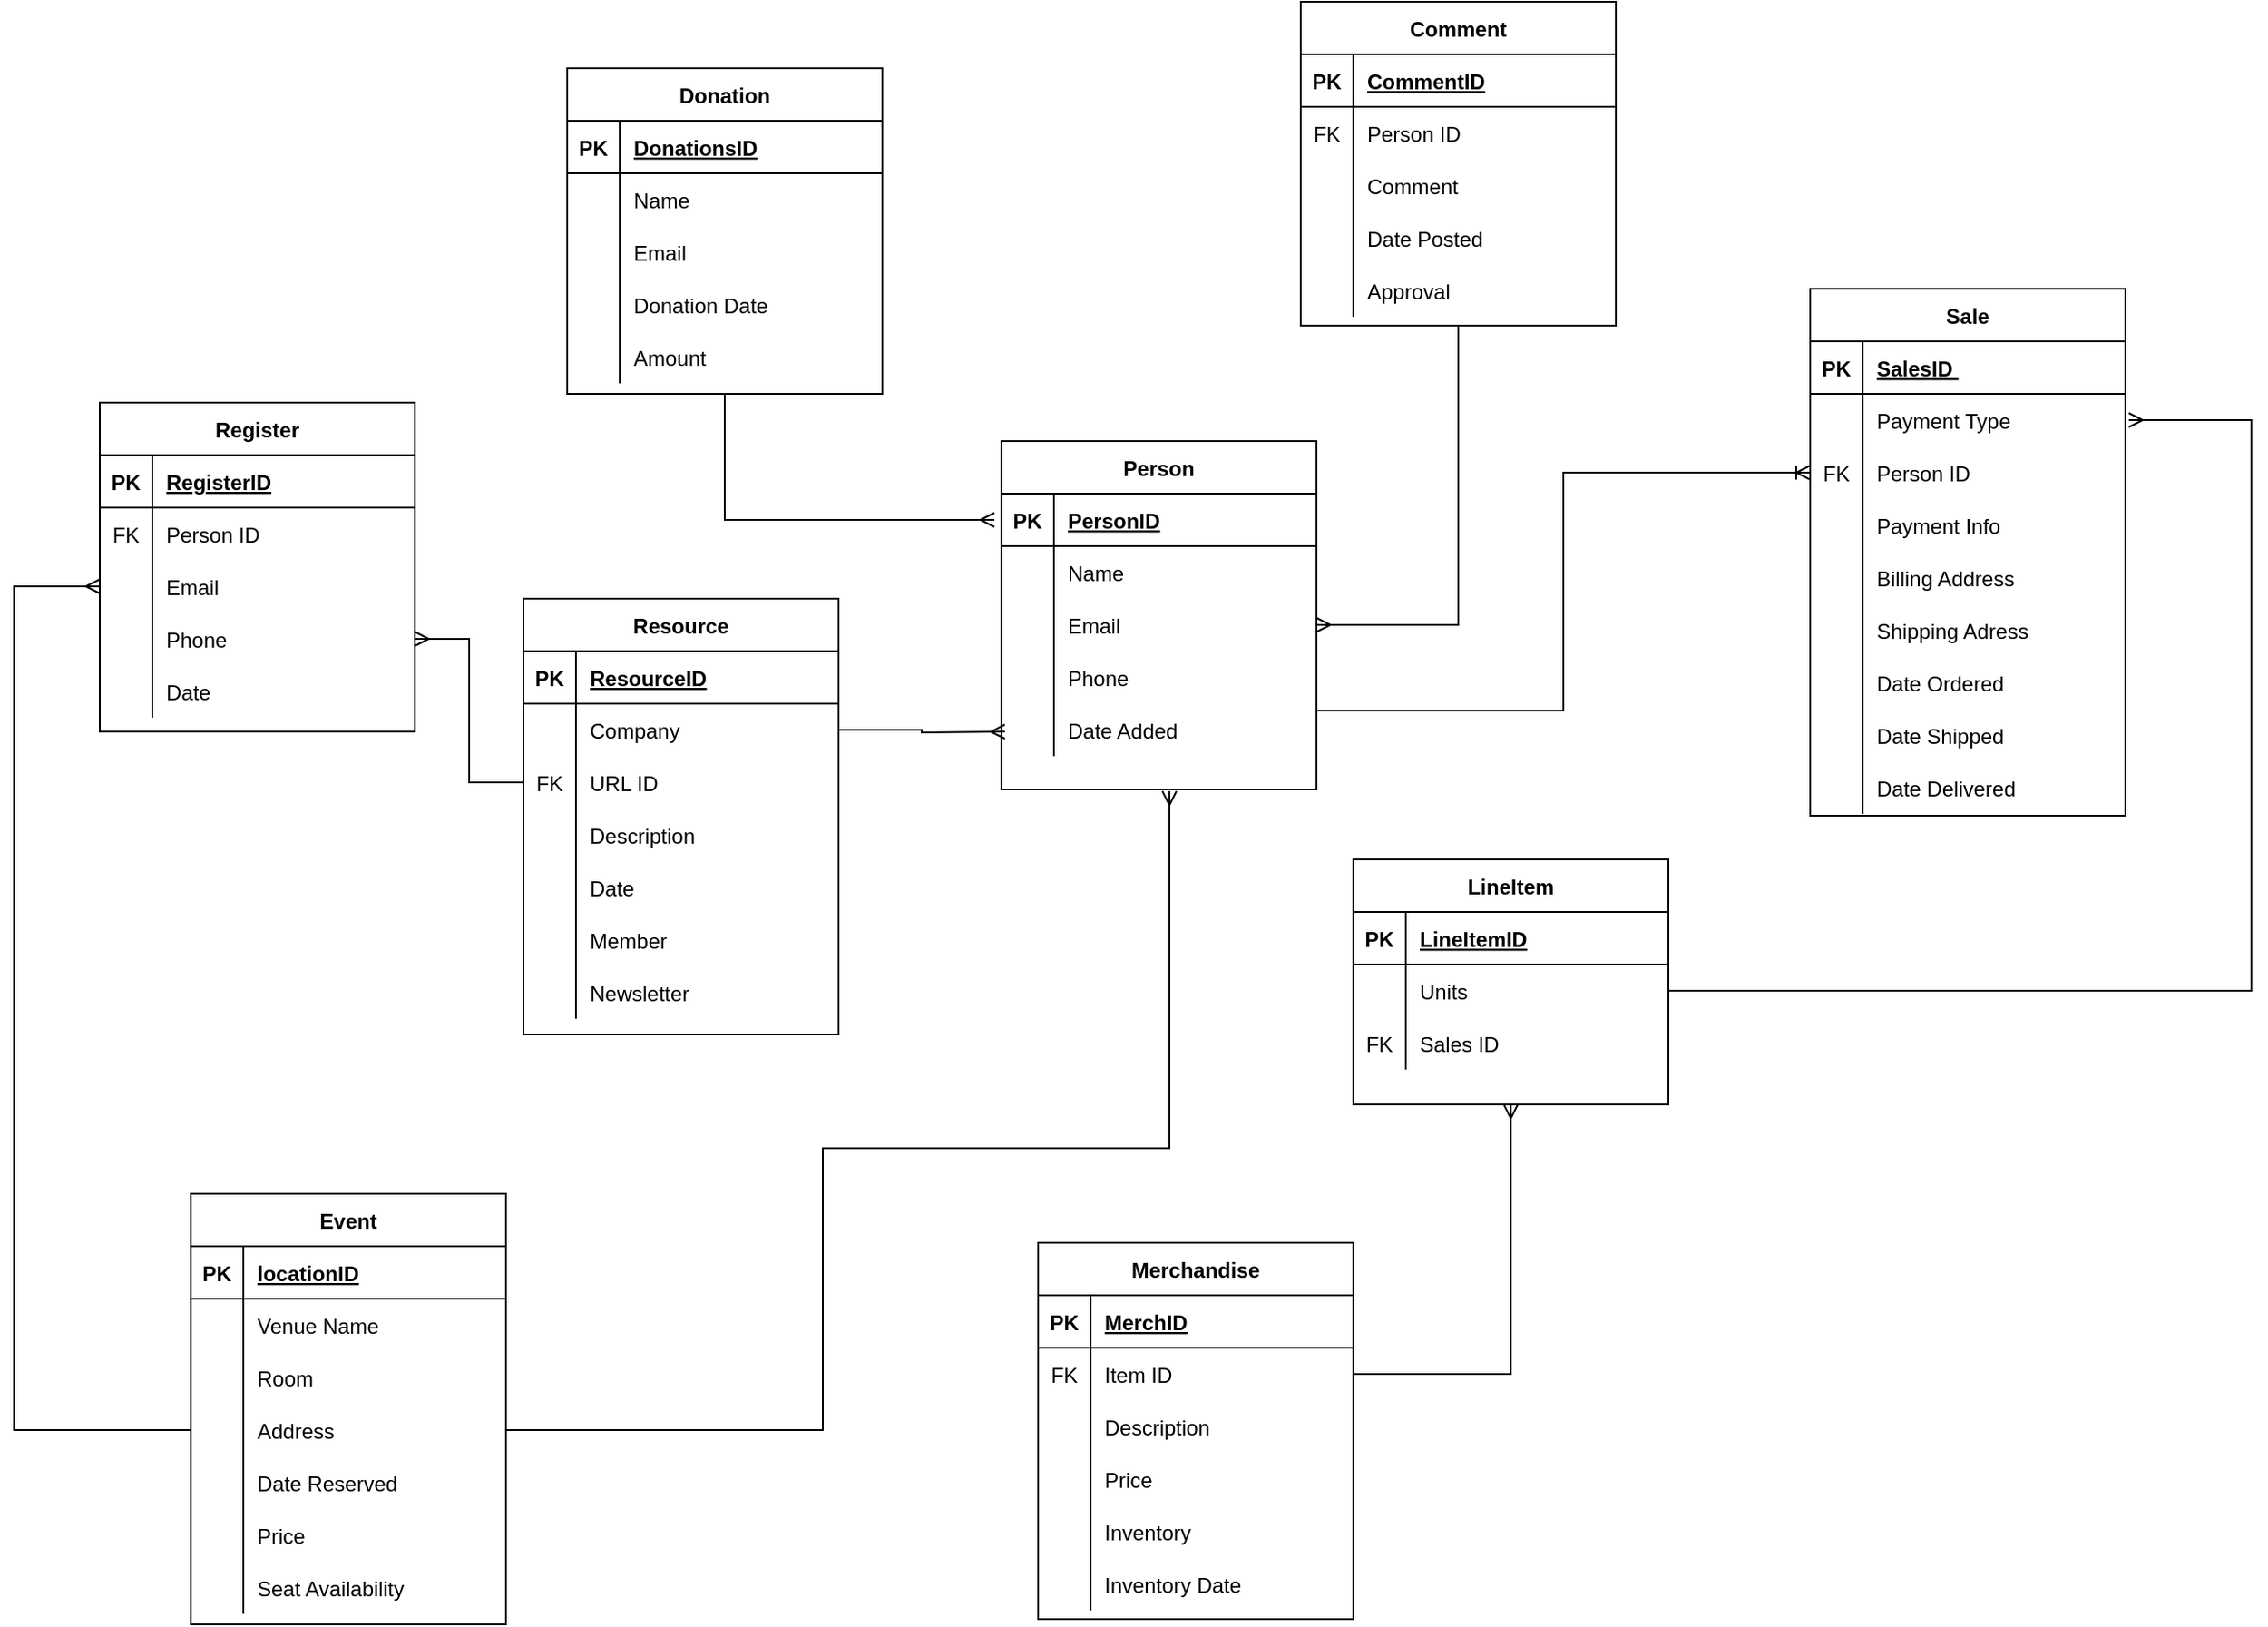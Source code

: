 <mxfile version="16.6.4" type="github">
  <diagram id="MlOlY-KOnbfKQ18r0qZl" name="Page-1">
    <mxGraphModel dx="1310" dy="895" grid="0" gridSize="10" guides="1" tooltips="1" connect="1" arrows="1" fold="1" page="1" pageScale="1" pageWidth="1800" pageHeight="1200" math="0" shadow="0">
      <root>
        <mxCell id="0" />
        <mxCell id="1" parent="0" />
        <mxCell id="PDhFYu_shu-uSqJBJLcV-22" value="Sale" style="shape=table;startSize=30;container=1;collapsible=1;childLayout=tableLayout;fixedRows=1;rowLines=0;fontStyle=1;align=center;resizeLast=1;strokeWidth=1;" parent="1" vertex="1">
          <mxGeometry x="1280" y="311" width="180" height="301" as="geometry" />
        </mxCell>
        <mxCell id="PDhFYu_shu-uSqJBJLcV-23" value="" style="shape=tableRow;horizontal=0;startSize=0;swimlaneHead=0;swimlaneBody=0;fillColor=none;collapsible=0;dropTarget=0;points=[[0,0.5],[1,0.5]];portConstraint=eastwest;top=0;left=0;right=0;bottom=1;strokeWidth=1;" parent="PDhFYu_shu-uSqJBJLcV-22" vertex="1">
          <mxGeometry y="30" width="180" height="30" as="geometry" />
        </mxCell>
        <mxCell id="PDhFYu_shu-uSqJBJLcV-24" value="PK" style="shape=partialRectangle;connectable=0;fillColor=none;top=0;left=0;bottom=0;right=0;fontStyle=1;overflow=hidden;strokeWidth=1;" parent="PDhFYu_shu-uSqJBJLcV-23" vertex="1">
          <mxGeometry width="30" height="30" as="geometry">
            <mxRectangle width="30" height="30" as="alternateBounds" />
          </mxGeometry>
        </mxCell>
        <mxCell id="PDhFYu_shu-uSqJBJLcV-25" value="SalesID " style="shape=partialRectangle;connectable=0;fillColor=none;top=0;left=0;bottom=0;right=0;align=left;spacingLeft=6;fontStyle=5;overflow=hidden;strokeWidth=1;" parent="PDhFYu_shu-uSqJBJLcV-23" vertex="1">
          <mxGeometry x="30" width="150" height="30" as="geometry">
            <mxRectangle width="150" height="30" as="alternateBounds" />
          </mxGeometry>
        </mxCell>
        <mxCell id="yleJntPcmp8UD5VNS-tN-13" value="" style="shape=tableRow;horizontal=0;startSize=0;swimlaneHead=0;swimlaneBody=0;fillColor=none;collapsible=0;dropTarget=0;points=[[0,0.5],[1,0.5]];portConstraint=eastwest;top=0;left=0;right=0;bottom=0;strokeWidth=1;" parent="PDhFYu_shu-uSqJBJLcV-22" vertex="1">
          <mxGeometry y="60" width="180" height="30" as="geometry" />
        </mxCell>
        <mxCell id="yleJntPcmp8UD5VNS-tN-14" value="" style="shape=partialRectangle;connectable=0;fillColor=none;top=0;left=0;bottom=0;right=0;editable=1;overflow=hidden;strokeWidth=1;" parent="yleJntPcmp8UD5VNS-tN-13" vertex="1">
          <mxGeometry width="30" height="30" as="geometry">
            <mxRectangle width="30" height="30" as="alternateBounds" />
          </mxGeometry>
        </mxCell>
        <mxCell id="yleJntPcmp8UD5VNS-tN-15" value="Payment Type" style="shape=partialRectangle;connectable=0;fillColor=none;top=0;left=0;bottom=0;right=0;align=left;spacingLeft=6;overflow=hidden;strokeWidth=1;" parent="yleJntPcmp8UD5VNS-tN-13" vertex="1">
          <mxGeometry x="30" width="150" height="30" as="geometry">
            <mxRectangle width="150" height="30" as="alternateBounds" />
          </mxGeometry>
        </mxCell>
        <mxCell id="typ1362Llrjfji9QKkC3-10" value="" style="shape=tableRow;horizontal=0;startSize=0;swimlaneHead=0;swimlaneBody=0;fillColor=none;collapsible=0;dropTarget=0;points=[[0,0.5],[1,0.5]];portConstraint=eastwest;top=0;left=0;right=0;bottom=0;" vertex="1" parent="PDhFYu_shu-uSqJBJLcV-22">
          <mxGeometry y="90" width="180" height="30" as="geometry" />
        </mxCell>
        <mxCell id="typ1362Llrjfji9QKkC3-11" value="FK" style="shape=partialRectangle;connectable=0;fillColor=none;top=0;left=0;bottom=0;right=0;editable=1;overflow=hidden;" vertex="1" parent="typ1362Llrjfji9QKkC3-10">
          <mxGeometry width="30" height="30" as="geometry">
            <mxRectangle width="30" height="30" as="alternateBounds" />
          </mxGeometry>
        </mxCell>
        <mxCell id="typ1362Llrjfji9QKkC3-12" value="Person ID" style="shape=partialRectangle;connectable=0;fillColor=none;top=0;left=0;bottom=0;right=0;align=left;spacingLeft=6;overflow=hidden;" vertex="1" parent="typ1362Llrjfji9QKkC3-10">
          <mxGeometry x="30" width="150" height="30" as="geometry">
            <mxRectangle width="150" height="30" as="alternateBounds" />
          </mxGeometry>
        </mxCell>
        <mxCell id="yleJntPcmp8UD5VNS-tN-16" value="" style="shape=tableRow;horizontal=0;startSize=0;swimlaneHead=0;swimlaneBody=0;fillColor=none;collapsible=0;dropTarget=0;points=[[0,0.5],[1,0.5]];portConstraint=eastwest;top=0;left=0;right=0;bottom=0;strokeWidth=1;" parent="PDhFYu_shu-uSqJBJLcV-22" vertex="1">
          <mxGeometry y="120" width="180" height="30" as="geometry" />
        </mxCell>
        <mxCell id="yleJntPcmp8UD5VNS-tN-17" value="" style="shape=partialRectangle;connectable=0;fillColor=none;top=0;left=0;bottom=0;right=0;editable=1;overflow=hidden;strokeWidth=1;" parent="yleJntPcmp8UD5VNS-tN-16" vertex="1">
          <mxGeometry width="30" height="30" as="geometry">
            <mxRectangle width="30" height="30" as="alternateBounds" />
          </mxGeometry>
        </mxCell>
        <mxCell id="yleJntPcmp8UD5VNS-tN-18" value="Payment Info" style="shape=partialRectangle;connectable=0;fillColor=none;top=0;left=0;bottom=0;right=0;align=left;spacingLeft=6;overflow=hidden;strokeWidth=1;" parent="yleJntPcmp8UD5VNS-tN-16" vertex="1">
          <mxGeometry x="30" width="150" height="30" as="geometry">
            <mxRectangle width="150" height="30" as="alternateBounds" />
          </mxGeometry>
        </mxCell>
        <mxCell id="ChWdvVtQl4t2uL4N0yDR-72" value="" style="shape=tableRow;horizontal=0;startSize=0;swimlaneHead=0;swimlaneBody=0;fillColor=none;collapsible=0;dropTarget=0;points=[[0,0.5],[1,0.5]];portConstraint=eastwest;top=0;left=0;right=0;bottom=0;" parent="PDhFYu_shu-uSqJBJLcV-22" vertex="1">
          <mxGeometry y="150" width="180" height="30" as="geometry" />
        </mxCell>
        <mxCell id="ChWdvVtQl4t2uL4N0yDR-73" value="" style="shape=partialRectangle;connectable=0;fillColor=none;top=0;left=0;bottom=0;right=0;editable=1;overflow=hidden;" parent="ChWdvVtQl4t2uL4N0yDR-72" vertex="1">
          <mxGeometry width="30" height="30" as="geometry">
            <mxRectangle width="30" height="30" as="alternateBounds" />
          </mxGeometry>
        </mxCell>
        <mxCell id="ChWdvVtQl4t2uL4N0yDR-74" value="Billing Address" style="shape=partialRectangle;connectable=0;fillColor=none;top=0;left=0;bottom=0;right=0;align=left;spacingLeft=6;overflow=hidden;" parent="ChWdvVtQl4t2uL4N0yDR-72" vertex="1">
          <mxGeometry x="30" width="150" height="30" as="geometry">
            <mxRectangle width="150" height="30" as="alternateBounds" />
          </mxGeometry>
        </mxCell>
        <mxCell id="ChWdvVtQl4t2uL4N0yDR-56" value="" style="shape=tableRow;horizontal=0;startSize=0;swimlaneHead=0;swimlaneBody=0;fillColor=none;collapsible=0;dropTarget=0;points=[[0,0.5],[1,0.5]];portConstraint=eastwest;top=0;left=0;right=0;bottom=0;" parent="PDhFYu_shu-uSqJBJLcV-22" vertex="1">
          <mxGeometry y="180" width="180" height="30" as="geometry" />
        </mxCell>
        <mxCell id="ChWdvVtQl4t2uL4N0yDR-57" value="" style="shape=partialRectangle;connectable=0;fillColor=none;top=0;left=0;bottom=0;right=0;editable=1;overflow=hidden;" parent="ChWdvVtQl4t2uL4N0yDR-56" vertex="1">
          <mxGeometry width="30" height="30" as="geometry">
            <mxRectangle width="30" height="30" as="alternateBounds" />
          </mxGeometry>
        </mxCell>
        <mxCell id="ChWdvVtQl4t2uL4N0yDR-58" value="Shipping Adress" style="shape=partialRectangle;connectable=0;fillColor=none;top=0;left=0;bottom=0;right=0;align=left;spacingLeft=6;overflow=hidden;" parent="ChWdvVtQl4t2uL4N0yDR-56" vertex="1">
          <mxGeometry x="30" width="150" height="30" as="geometry">
            <mxRectangle width="150" height="30" as="alternateBounds" />
          </mxGeometry>
        </mxCell>
        <mxCell id="ChWdvVtQl4t2uL4N0yDR-60" value="" style="shape=tableRow;horizontal=0;startSize=0;swimlaneHead=0;swimlaneBody=0;fillColor=none;collapsible=0;dropTarget=0;points=[[0,0.5],[1,0.5]];portConstraint=eastwest;top=0;left=0;right=0;bottom=0;" parent="PDhFYu_shu-uSqJBJLcV-22" vertex="1">
          <mxGeometry y="210" width="180" height="30" as="geometry" />
        </mxCell>
        <mxCell id="ChWdvVtQl4t2uL4N0yDR-61" value="" style="shape=partialRectangle;connectable=0;fillColor=none;top=0;left=0;bottom=0;right=0;editable=1;overflow=hidden;" parent="ChWdvVtQl4t2uL4N0yDR-60" vertex="1">
          <mxGeometry width="30" height="30" as="geometry">
            <mxRectangle width="30" height="30" as="alternateBounds" />
          </mxGeometry>
        </mxCell>
        <mxCell id="ChWdvVtQl4t2uL4N0yDR-62" value="Date Ordered" style="shape=partialRectangle;connectable=0;fillColor=none;top=0;left=0;bottom=0;right=0;align=left;spacingLeft=6;overflow=hidden;" parent="ChWdvVtQl4t2uL4N0yDR-60" vertex="1">
          <mxGeometry x="30" width="150" height="30" as="geometry">
            <mxRectangle width="150" height="30" as="alternateBounds" />
          </mxGeometry>
        </mxCell>
        <mxCell id="ChWdvVtQl4t2uL4N0yDR-64" value="" style="shape=tableRow;horizontal=0;startSize=0;swimlaneHead=0;swimlaneBody=0;fillColor=none;collapsible=0;dropTarget=0;points=[[0,0.5],[1,0.5]];portConstraint=eastwest;top=0;left=0;right=0;bottom=0;" parent="PDhFYu_shu-uSqJBJLcV-22" vertex="1">
          <mxGeometry y="240" width="180" height="30" as="geometry" />
        </mxCell>
        <mxCell id="ChWdvVtQl4t2uL4N0yDR-65" value="" style="shape=partialRectangle;connectable=0;fillColor=none;top=0;left=0;bottom=0;right=0;editable=1;overflow=hidden;" parent="ChWdvVtQl4t2uL4N0yDR-64" vertex="1">
          <mxGeometry width="30" height="30" as="geometry">
            <mxRectangle width="30" height="30" as="alternateBounds" />
          </mxGeometry>
        </mxCell>
        <mxCell id="ChWdvVtQl4t2uL4N0yDR-66" value="Date Shipped" style="shape=partialRectangle;connectable=0;fillColor=none;top=0;left=0;bottom=0;right=0;align=left;spacingLeft=6;overflow=hidden;" parent="ChWdvVtQl4t2uL4N0yDR-64" vertex="1">
          <mxGeometry x="30" width="150" height="30" as="geometry">
            <mxRectangle width="150" height="30" as="alternateBounds" />
          </mxGeometry>
        </mxCell>
        <mxCell id="ChWdvVtQl4t2uL4N0yDR-68" value="" style="shape=tableRow;horizontal=0;startSize=0;swimlaneHead=0;swimlaneBody=0;fillColor=none;collapsible=0;dropTarget=0;points=[[0,0.5],[1,0.5]];portConstraint=eastwest;top=0;left=0;right=0;bottom=0;" parent="PDhFYu_shu-uSqJBJLcV-22" vertex="1">
          <mxGeometry y="270" width="180" height="30" as="geometry" />
        </mxCell>
        <mxCell id="ChWdvVtQl4t2uL4N0yDR-69" value="" style="shape=partialRectangle;connectable=0;fillColor=none;top=0;left=0;bottom=0;right=0;editable=1;overflow=hidden;" parent="ChWdvVtQl4t2uL4N0yDR-68" vertex="1">
          <mxGeometry width="30" height="30" as="geometry">
            <mxRectangle width="30" height="30" as="alternateBounds" />
          </mxGeometry>
        </mxCell>
        <mxCell id="ChWdvVtQl4t2uL4N0yDR-70" value="Date Delivered" style="shape=partialRectangle;connectable=0;fillColor=none;top=0;left=0;bottom=0;right=0;align=left;spacingLeft=6;overflow=hidden;" parent="ChWdvVtQl4t2uL4N0yDR-68" vertex="1">
          <mxGeometry x="30" width="150" height="30" as="geometry">
            <mxRectangle width="150" height="30" as="alternateBounds" />
          </mxGeometry>
        </mxCell>
        <mxCell id="PDhFYu_shu-uSqJBJLcV-35" value="Person" style="shape=table;startSize=30;container=1;collapsible=1;childLayout=tableLayout;fixedRows=1;rowLines=0;fontStyle=1;align=center;resizeLast=1;strokeWidth=1;" parent="1" vertex="1">
          <mxGeometry x="818" y="398" width="180" height="199" as="geometry" />
        </mxCell>
        <mxCell id="PDhFYu_shu-uSqJBJLcV-36" value="" style="shape=tableRow;horizontal=0;startSize=0;swimlaneHead=0;swimlaneBody=0;fillColor=none;collapsible=0;dropTarget=0;points=[[0,0.5],[1,0.5]];portConstraint=eastwest;top=0;left=0;right=0;bottom=1;strokeWidth=1;" parent="PDhFYu_shu-uSqJBJLcV-35" vertex="1">
          <mxGeometry y="30" width="180" height="30" as="geometry" />
        </mxCell>
        <mxCell id="PDhFYu_shu-uSqJBJLcV-37" value="PK" style="shape=partialRectangle;connectable=0;fillColor=none;top=0;left=0;bottom=0;right=0;fontStyle=1;overflow=hidden;strokeWidth=1;" parent="PDhFYu_shu-uSqJBJLcV-36" vertex="1">
          <mxGeometry width="30" height="30" as="geometry">
            <mxRectangle width="30" height="30" as="alternateBounds" />
          </mxGeometry>
        </mxCell>
        <mxCell id="PDhFYu_shu-uSqJBJLcV-38" value="PersonID" style="shape=partialRectangle;connectable=0;fillColor=none;top=0;left=0;bottom=0;right=0;align=left;spacingLeft=6;fontStyle=5;overflow=hidden;strokeWidth=1;" parent="PDhFYu_shu-uSqJBJLcV-36" vertex="1">
          <mxGeometry x="30" width="150" height="30" as="geometry">
            <mxRectangle width="150" height="30" as="alternateBounds" />
          </mxGeometry>
        </mxCell>
        <mxCell id="PDhFYu_shu-uSqJBJLcV-39" value="" style="shape=tableRow;horizontal=0;startSize=0;swimlaneHead=0;swimlaneBody=0;fillColor=none;collapsible=0;dropTarget=0;points=[[0,0.5],[1,0.5]];portConstraint=eastwest;top=0;left=0;right=0;bottom=0;strokeWidth=1;" parent="PDhFYu_shu-uSqJBJLcV-35" vertex="1">
          <mxGeometry y="60" width="180" height="30" as="geometry" />
        </mxCell>
        <mxCell id="PDhFYu_shu-uSqJBJLcV-40" value="" style="shape=partialRectangle;connectable=0;fillColor=none;top=0;left=0;bottom=0;right=0;editable=1;overflow=hidden;strokeWidth=1;" parent="PDhFYu_shu-uSqJBJLcV-39" vertex="1">
          <mxGeometry width="30" height="30" as="geometry">
            <mxRectangle width="30" height="30" as="alternateBounds" />
          </mxGeometry>
        </mxCell>
        <mxCell id="PDhFYu_shu-uSqJBJLcV-41" value="Name " style="shape=partialRectangle;connectable=0;fillColor=none;top=0;left=0;bottom=0;right=0;align=left;spacingLeft=6;overflow=hidden;strokeWidth=1;" parent="PDhFYu_shu-uSqJBJLcV-39" vertex="1">
          <mxGeometry x="30" width="150" height="30" as="geometry">
            <mxRectangle width="150" height="30" as="alternateBounds" />
          </mxGeometry>
        </mxCell>
        <mxCell id="PDhFYu_shu-uSqJBJLcV-42" value="" style="shape=tableRow;horizontal=0;startSize=0;swimlaneHead=0;swimlaneBody=0;fillColor=none;collapsible=0;dropTarget=0;points=[[0,0.5],[1,0.5]];portConstraint=eastwest;top=0;left=0;right=0;bottom=0;strokeWidth=1;" parent="PDhFYu_shu-uSqJBJLcV-35" vertex="1">
          <mxGeometry y="90" width="180" height="30" as="geometry" />
        </mxCell>
        <mxCell id="PDhFYu_shu-uSqJBJLcV-43" value="" style="shape=partialRectangle;connectable=0;fillColor=none;top=0;left=0;bottom=0;right=0;editable=1;overflow=hidden;strokeWidth=1;" parent="PDhFYu_shu-uSqJBJLcV-42" vertex="1">
          <mxGeometry width="30" height="30" as="geometry">
            <mxRectangle width="30" height="30" as="alternateBounds" />
          </mxGeometry>
        </mxCell>
        <mxCell id="PDhFYu_shu-uSqJBJLcV-44" value="Email" style="shape=partialRectangle;connectable=0;fillColor=none;top=0;left=0;bottom=0;right=0;align=left;spacingLeft=6;overflow=hidden;strokeWidth=1;" parent="PDhFYu_shu-uSqJBJLcV-42" vertex="1">
          <mxGeometry x="30" width="150" height="30" as="geometry">
            <mxRectangle width="150" height="30" as="alternateBounds" />
          </mxGeometry>
        </mxCell>
        <mxCell id="PDhFYu_shu-uSqJBJLcV-45" value="" style="shape=tableRow;horizontal=0;startSize=0;swimlaneHead=0;swimlaneBody=0;fillColor=none;collapsible=0;dropTarget=0;points=[[0,0.5],[1,0.5]];portConstraint=eastwest;top=0;left=0;right=0;bottom=0;strokeWidth=1;" parent="PDhFYu_shu-uSqJBJLcV-35" vertex="1">
          <mxGeometry y="120" width="180" height="30" as="geometry" />
        </mxCell>
        <mxCell id="PDhFYu_shu-uSqJBJLcV-46" value="" style="shape=partialRectangle;connectable=0;fillColor=none;top=0;left=0;bottom=0;right=0;editable=1;overflow=hidden;strokeWidth=1;" parent="PDhFYu_shu-uSqJBJLcV-45" vertex="1">
          <mxGeometry width="30" height="30" as="geometry">
            <mxRectangle width="30" height="30" as="alternateBounds" />
          </mxGeometry>
        </mxCell>
        <mxCell id="PDhFYu_shu-uSqJBJLcV-47" value="Phone " style="shape=partialRectangle;connectable=0;fillColor=none;top=0;left=0;bottom=0;right=0;align=left;spacingLeft=6;overflow=hidden;strokeWidth=1;" parent="PDhFYu_shu-uSqJBJLcV-45" vertex="1">
          <mxGeometry x="30" width="150" height="30" as="geometry">
            <mxRectangle width="150" height="30" as="alternateBounds" />
          </mxGeometry>
        </mxCell>
        <mxCell id="ChWdvVtQl4t2uL4N0yDR-39" value="" style="shape=tableRow;horizontal=0;startSize=0;swimlaneHead=0;swimlaneBody=0;fillColor=none;collapsible=0;dropTarget=0;points=[[0,0.5],[1,0.5]];portConstraint=eastwest;top=0;left=0;right=0;bottom=0;" parent="PDhFYu_shu-uSqJBJLcV-35" vertex="1">
          <mxGeometry y="150" width="180" height="30" as="geometry" />
        </mxCell>
        <mxCell id="ChWdvVtQl4t2uL4N0yDR-40" value="" style="shape=partialRectangle;connectable=0;fillColor=none;top=0;left=0;bottom=0;right=0;editable=1;overflow=hidden;" parent="ChWdvVtQl4t2uL4N0yDR-39" vertex="1">
          <mxGeometry width="30" height="30" as="geometry">
            <mxRectangle width="30" height="30" as="alternateBounds" />
          </mxGeometry>
        </mxCell>
        <mxCell id="ChWdvVtQl4t2uL4N0yDR-41" value="Date Added" style="shape=partialRectangle;connectable=0;fillColor=none;top=0;left=0;bottom=0;right=0;align=left;spacingLeft=6;overflow=hidden;" parent="ChWdvVtQl4t2uL4N0yDR-39" vertex="1">
          <mxGeometry x="30" width="150" height="30" as="geometry">
            <mxRectangle width="150" height="30" as="alternateBounds" />
          </mxGeometry>
        </mxCell>
        <mxCell id="PDhFYu_shu-uSqJBJLcV-48" value="Donation" style="shape=table;startSize=30;container=1;collapsible=1;childLayout=tableLayout;fixedRows=1;rowLines=0;fontStyle=1;align=center;resizeLast=1;strokeWidth=1;" parent="1" vertex="1">
          <mxGeometry x="570" y="185" width="180" height="186" as="geometry" />
        </mxCell>
        <mxCell id="PDhFYu_shu-uSqJBJLcV-49" value="" style="shape=tableRow;horizontal=0;startSize=0;swimlaneHead=0;swimlaneBody=0;fillColor=none;collapsible=0;dropTarget=0;points=[[0,0.5],[1,0.5]];portConstraint=eastwest;top=0;left=0;right=0;bottom=1;strokeWidth=1;" parent="PDhFYu_shu-uSqJBJLcV-48" vertex="1">
          <mxGeometry y="30" width="180" height="30" as="geometry" />
        </mxCell>
        <mxCell id="PDhFYu_shu-uSqJBJLcV-50" value="PK" style="shape=partialRectangle;connectable=0;fillColor=none;top=0;left=0;bottom=0;right=0;fontStyle=1;overflow=hidden;strokeWidth=1;" parent="PDhFYu_shu-uSqJBJLcV-49" vertex="1">
          <mxGeometry width="30" height="30" as="geometry">
            <mxRectangle width="30" height="30" as="alternateBounds" />
          </mxGeometry>
        </mxCell>
        <mxCell id="PDhFYu_shu-uSqJBJLcV-51" value="DonationsID" style="shape=partialRectangle;connectable=0;fillColor=none;top=0;left=0;bottom=0;right=0;align=left;spacingLeft=6;fontStyle=5;overflow=hidden;strokeWidth=1;" parent="PDhFYu_shu-uSqJBJLcV-49" vertex="1">
          <mxGeometry x="30" width="150" height="30" as="geometry">
            <mxRectangle width="150" height="30" as="alternateBounds" />
          </mxGeometry>
        </mxCell>
        <mxCell id="PDhFYu_shu-uSqJBJLcV-52" value="" style="shape=tableRow;horizontal=0;startSize=0;swimlaneHead=0;swimlaneBody=0;fillColor=none;collapsible=0;dropTarget=0;points=[[0,0.5],[1,0.5]];portConstraint=eastwest;top=0;left=0;right=0;bottom=0;strokeWidth=1;" parent="PDhFYu_shu-uSqJBJLcV-48" vertex="1">
          <mxGeometry y="60" width="180" height="30" as="geometry" />
        </mxCell>
        <mxCell id="PDhFYu_shu-uSqJBJLcV-53" value="" style="shape=partialRectangle;connectable=0;fillColor=none;top=0;left=0;bottom=0;right=0;editable=1;overflow=hidden;strokeWidth=1;" parent="PDhFYu_shu-uSqJBJLcV-52" vertex="1">
          <mxGeometry width="30" height="30" as="geometry">
            <mxRectangle width="30" height="30" as="alternateBounds" />
          </mxGeometry>
        </mxCell>
        <mxCell id="PDhFYu_shu-uSqJBJLcV-54" value="Name" style="shape=partialRectangle;connectable=0;fillColor=none;top=0;left=0;bottom=0;right=0;align=left;spacingLeft=6;overflow=hidden;strokeWidth=1;" parent="PDhFYu_shu-uSqJBJLcV-52" vertex="1">
          <mxGeometry x="30" width="150" height="30" as="geometry">
            <mxRectangle width="150" height="30" as="alternateBounds" />
          </mxGeometry>
        </mxCell>
        <mxCell id="PDhFYu_shu-uSqJBJLcV-55" value="" style="shape=tableRow;horizontal=0;startSize=0;swimlaneHead=0;swimlaneBody=0;fillColor=none;collapsible=0;dropTarget=0;points=[[0,0.5],[1,0.5]];portConstraint=eastwest;top=0;left=0;right=0;bottom=0;strokeWidth=1;" parent="PDhFYu_shu-uSqJBJLcV-48" vertex="1">
          <mxGeometry y="90" width="180" height="30" as="geometry" />
        </mxCell>
        <mxCell id="PDhFYu_shu-uSqJBJLcV-56" value="" style="shape=partialRectangle;connectable=0;fillColor=none;top=0;left=0;bottom=0;right=0;editable=1;overflow=hidden;strokeWidth=1;" parent="PDhFYu_shu-uSqJBJLcV-55" vertex="1">
          <mxGeometry width="30" height="30" as="geometry">
            <mxRectangle width="30" height="30" as="alternateBounds" />
          </mxGeometry>
        </mxCell>
        <mxCell id="PDhFYu_shu-uSqJBJLcV-57" value="Email " style="shape=partialRectangle;connectable=0;fillColor=none;top=0;left=0;bottom=0;right=0;align=left;spacingLeft=6;overflow=hidden;strokeWidth=1;" parent="PDhFYu_shu-uSqJBJLcV-55" vertex="1">
          <mxGeometry x="30" width="150" height="30" as="geometry">
            <mxRectangle width="150" height="30" as="alternateBounds" />
          </mxGeometry>
        </mxCell>
        <mxCell id="PDhFYu_shu-uSqJBJLcV-58" value="" style="shape=tableRow;horizontal=0;startSize=0;swimlaneHead=0;swimlaneBody=0;fillColor=none;collapsible=0;dropTarget=0;points=[[0,0.5],[1,0.5]];portConstraint=eastwest;top=0;left=0;right=0;bottom=0;strokeWidth=1;" parent="PDhFYu_shu-uSqJBJLcV-48" vertex="1">
          <mxGeometry y="120" width="180" height="30" as="geometry" />
        </mxCell>
        <mxCell id="PDhFYu_shu-uSqJBJLcV-59" value="" style="shape=partialRectangle;connectable=0;fillColor=none;top=0;left=0;bottom=0;right=0;editable=1;overflow=hidden;strokeWidth=1;" parent="PDhFYu_shu-uSqJBJLcV-58" vertex="1">
          <mxGeometry width="30" height="30" as="geometry">
            <mxRectangle width="30" height="30" as="alternateBounds" />
          </mxGeometry>
        </mxCell>
        <mxCell id="PDhFYu_shu-uSqJBJLcV-60" value="Donation Date " style="shape=partialRectangle;connectable=0;fillColor=none;top=0;left=0;bottom=0;right=0;align=left;spacingLeft=6;overflow=hidden;strokeWidth=1;" parent="PDhFYu_shu-uSqJBJLcV-58" vertex="1">
          <mxGeometry x="30" width="150" height="30" as="geometry">
            <mxRectangle width="150" height="30" as="alternateBounds" />
          </mxGeometry>
        </mxCell>
        <mxCell id="ChWdvVtQl4t2uL4N0yDR-35" value="" style="shape=tableRow;horizontal=0;startSize=0;swimlaneHead=0;swimlaneBody=0;fillColor=none;collapsible=0;dropTarget=0;points=[[0,0.5],[1,0.5]];portConstraint=eastwest;top=0;left=0;right=0;bottom=0;" parent="PDhFYu_shu-uSqJBJLcV-48" vertex="1">
          <mxGeometry y="150" width="180" height="30" as="geometry" />
        </mxCell>
        <mxCell id="ChWdvVtQl4t2uL4N0yDR-36" value="" style="shape=partialRectangle;connectable=0;fillColor=none;top=0;left=0;bottom=0;right=0;editable=1;overflow=hidden;" parent="ChWdvVtQl4t2uL4N0yDR-35" vertex="1">
          <mxGeometry width="30" height="30" as="geometry">
            <mxRectangle width="30" height="30" as="alternateBounds" />
          </mxGeometry>
        </mxCell>
        <mxCell id="ChWdvVtQl4t2uL4N0yDR-37" value="Amount" style="shape=partialRectangle;connectable=0;fillColor=none;top=0;left=0;bottom=0;right=0;align=left;spacingLeft=6;overflow=hidden;" parent="ChWdvVtQl4t2uL4N0yDR-35" vertex="1">
          <mxGeometry x="30" width="150" height="30" as="geometry">
            <mxRectangle width="150" height="30" as="alternateBounds" />
          </mxGeometry>
        </mxCell>
        <mxCell id="PDhFYu_shu-uSqJBJLcV-61" value="Register" style="shape=table;startSize=30;container=1;collapsible=1;childLayout=tableLayout;fixedRows=1;rowLines=0;fontStyle=1;align=center;resizeLast=1;strokeWidth=1;" parent="1" vertex="1">
          <mxGeometry x="303" y="376" width="180" height="188" as="geometry" />
        </mxCell>
        <mxCell id="PDhFYu_shu-uSqJBJLcV-62" value="" style="shape=tableRow;horizontal=0;startSize=0;swimlaneHead=0;swimlaneBody=0;fillColor=none;collapsible=0;dropTarget=0;points=[[0,0.5],[1,0.5]];portConstraint=eastwest;top=0;left=0;right=0;bottom=1;strokeWidth=1;" parent="PDhFYu_shu-uSqJBJLcV-61" vertex="1">
          <mxGeometry y="30" width="180" height="30" as="geometry" />
        </mxCell>
        <mxCell id="PDhFYu_shu-uSqJBJLcV-63" value="PK" style="shape=partialRectangle;connectable=0;fillColor=none;top=0;left=0;bottom=0;right=0;fontStyle=1;overflow=hidden;strokeWidth=1;" parent="PDhFYu_shu-uSqJBJLcV-62" vertex="1">
          <mxGeometry width="30" height="30" as="geometry">
            <mxRectangle width="30" height="30" as="alternateBounds" />
          </mxGeometry>
        </mxCell>
        <mxCell id="PDhFYu_shu-uSqJBJLcV-64" value="RegisterID" style="shape=partialRectangle;connectable=0;fillColor=none;top=0;left=0;bottom=0;right=0;align=left;spacingLeft=6;fontStyle=5;overflow=hidden;strokeWidth=1;" parent="PDhFYu_shu-uSqJBJLcV-62" vertex="1">
          <mxGeometry x="30" width="150" height="30" as="geometry">
            <mxRectangle width="150" height="30" as="alternateBounds" />
          </mxGeometry>
        </mxCell>
        <mxCell id="PDhFYu_shu-uSqJBJLcV-65" value="" style="shape=tableRow;horizontal=0;startSize=0;swimlaneHead=0;swimlaneBody=0;fillColor=none;collapsible=0;dropTarget=0;points=[[0,0.5],[1,0.5]];portConstraint=eastwest;top=0;left=0;right=0;bottom=0;strokeWidth=1;" parent="PDhFYu_shu-uSqJBJLcV-61" vertex="1">
          <mxGeometry y="60" width="180" height="30" as="geometry" />
        </mxCell>
        <mxCell id="PDhFYu_shu-uSqJBJLcV-66" value="FK" style="shape=partialRectangle;connectable=0;fillColor=none;top=0;left=0;bottom=0;right=0;editable=1;overflow=hidden;strokeWidth=1;" parent="PDhFYu_shu-uSqJBJLcV-65" vertex="1">
          <mxGeometry width="30" height="30" as="geometry">
            <mxRectangle width="30" height="30" as="alternateBounds" />
          </mxGeometry>
        </mxCell>
        <mxCell id="PDhFYu_shu-uSqJBJLcV-67" value="Person ID" style="shape=partialRectangle;connectable=0;fillColor=none;top=0;left=0;bottom=0;right=0;align=left;spacingLeft=6;overflow=hidden;strokeWidth=1;" parent="PDhFYu_shu-uSqJBJLcV-65" vertex="1">
          <mxGeometry x="30" width="150" height="30" as="geometry">
            <mxRectangle width="150" height="30" as="alternateBounds" />
          </mxGeometry>
        </mxCell>
        <mxCell id="PDhFYu_shu-uSqJBJLcV-68" value="" style="shape=tableRow;horizontal=0;startSize=0;swimlaneHead=0;swimlaneBody=0;fillColor=none;collapsible=0;dropTarget=0;points=[[0,0.5],[1,0.5]];portConstraint=eastwest;top=0;left=0;right=0;bottom=0;strokeWidth=1;" parent="PDhFYu_shu-uSqJBJLcV-61" vertex="1">
          <mxGeometry y="90" width="180" height="30" as="geometry" />
        </mxCell>
        <mxCell id="PDhFYu_shu-uSqJBJLcV-69" value="" style="shape=partialRectangle;connectable=0;fillColor=none;top=0;left=0;bottom=0;right=0;editable=1;overflow=hidden;strokeWidth=1;" parent="PDhFYu_shu-uSqJBJLcV-68" vertex="1">
          <mxGeometry width="30" height="30" as="geometry">
            <mxRectangle width="30" height="30" as="alternateBounds" />
          </mxGeometry>
        </mxCell>
        <mxCell id="PDhFYu_shu-uSqJBJLcV-70" value="Email" style="shape=partialRectangle;connectable=0;fillColor=none;top=0;left=0;bottom=0;right=0;align=left;spacingLeft=6;overflow=hidden;strokeWidth=1;" parent="PDhFYu_shu-uSqJBJLcV-68" vertex="1">
          <mxGeometry x="30" width="150" height="30" as="geometry">
            <mxRectangle width="150" height="30" as="alternateBounds" />
          </mxGeometry>
        </mxCell>
        <mxCell id="PDhFYu_shu-uSqJBJLcV-71" value="" style="shape=tableRow;horizontal=0;startSize=0;swimlaneHead=0;swimlaneBody=0;fillColor=none;collapsible=0;dropTarget=0;points=[[0,0.5],[1,0.5]];portConstraint=eastwest;top=0;left=0;right=0;bottom=0;strokeWidth=1;" parent="PDhFYu_shu-uSqJBJLcV-61" vertex="1">
          <mxGeometry y="120" width="180" height="30" as="geometry" />
        </mxCell>
        <mxCell id="PDhFYu_shu-uSqJBJLcV-72" value="" style="shape=partialRectangle;connectable=0;fillColor=none;top=0;left=0;bottom=0;right=0;editable=1;overflow=hidden;strokeWidth=1;" parent="PDhFYu_shu-uSqJBJLcV-71" vertex="1">
          <mxGeometry width="30" height="30" as="geometry">
            <mxRectangle width="30" height="30" as="alternateBounds" />
          </mxGeometry>
        </mxCell>
        <mxCell id="PDhFYu_shu-uSqJBJLcV-73" value="Phone" style="shape=partialRectangle;connectable=0;fillColor=none;top=0;left=0;bottom=0;right=0;align=left;spacingLeft=6;overflow=hidden;strokeWidth=1;" parent="PDhFYu_shu-uSqJBJLcV-71" vertex="1">
          <mxGeometry x="30" width="150" height="30" as="geometry">
            <mxRectangle width="150" height="30" as="alternateBounds" />
          </mxGeometry>
        </mxCell>
        <mxCell id="ChWdvVtQl4t2uL4N0yDR-2" value="" style="shape=tableRow;horizontal=0;startSize=0;swimlaneHead=0;swimlaneBody=0;fillColor=none;collapsible=0;dropTarget=0;points=[[0,0.5],[1,0.5]];portConstraint=eastwest;top=0;left=0;right=0;bottom=0;" parent="PDhFYu_shu-uSqJBJLcV-61" vertex="1">
          <mxGeometry y="150" width="180" height="30" as="geometry" />
        </mxCell>
        <mxCell id="ChWdvVtQl4t2uL4N0yDR-3" value="" style="shape=partialRectangle;connectable=0;fillColor=none;top=0;left=0;bottom=0;right=0;editable=1;overflow=hidden;" parent="ChWdvVtQl4t2uL4N0yDR-2" vertex="1">
          <mxGeometry width="30" height="30" as="geometry">
            <mxRectangle width="30" height="30" as="alternateBounds" />
          </mxGeometry>
        </mxCell>
        <mxCell id="ChWdvVtQl4t2uL4N0yDR-4" value="Date" style="shape=partialRectangle;connectable=0;fillColor=none;top=0;left=0;bottom=0;right=0;align=left;spacingLeft=6;overflow=hidden;" parent="ChWdvVtQl4t2uL4N0yDR-2" vertex="1">
          <mxGeometry x="30" width="150" height="30" as="geometry">
            <mxRectangle width="150" height="30" as="alternateBounds" />
          </mxGeometry>
        </mxCell>
        <mxCell id="yleJntPcmp8UD5VNS-tN-68" style="edgeStyle=orthogonalEdgeStyle;rounded=0;orthogonalLoop=1;jettySize=auto;html=1;exitX=0.5;exitY=1;exitDx=0;exitDy=0;entryX=1;entryY=0.5;entryDx=0;entryDy=0;endArrow=ERmany;endFill=0;" parent="1" source="PDhFYu_shu-uSqJBJLcV-74" target="PDhFYu_shu-uSqJBJLcV-42" edge="1">
          <mxGeometry relative="1" as="geometry" />
        </mxCell>
        <mxCell id="PDhFYu_shu-uSqJBJLcV-74" value="Comment" style="shape=table;startSize=30;container=1;collapsible=1;childLayout=tableLayout;fixedRows=1;rowLines=0;fontStyle=1;align=center;resizeLast=1;strokeWidth=1;" parent="1" vertex="1">
          <mxGeometry x="989" y="147" width="180" height="185" as="geometry" />
        </mxCell>
        <mxCell id="PDhFYu_shu-uSqJBJLcV-75" value="" style="shape=tableRow;horizontal=0;startSize=0;swimlaneHead=0;swimlaneBody=0;fillColor=none;collapsible=0;dropTarget=0;points=[[0,0.5],[1,0.5]];portConstraint=eastwest;top=0;left=0;right=0;bottom=1;strokeWidth=1;" parent="PDhFYu_shu-uSqJBJLcV-74" vertex="1">
          <mxGeometry y="30" width="180" height="30" as="geometry" />
        </mxCell>
        <mxCell id="PDhFYu_shu-uSqJBJLcV-76" value="PK" style="shape=partialRectangle;connectable=0;fillColor=none;top=0;left=0;bottom=0;right=0;fontStyle=1;overflow=hidden;strokeWidth=1;" parent="PDhFYu_shu-uSqJBJLcV-75" vertex="1">
          <mxGeometry width="30" height="30" as="geometry">
            <mxRectangle width="30" height="30" as="alternateBounds" />
          </mxGeometry>
        </mxCell>
        <mxCell id="PDhFYu_shu-uSqJBJLcV-77" value="CommentID" style="shape=partialRectangle;connectable=0;fillColor=none;top=0;left=0;bottom=0;right=0;align=left;spacingLeft=6;fontStyle=5;overflow=hidden;strokeWidth=1;" parent="PDhFYu_shu-uSqJBJLcV-75" vertex="1">
          <mxGeometry x="30" width="150" height="30" as="geometry">
            <mxRectangle width="150" height="30" as="alternateBounds" />
          </mxGeometry>
        </mxCell>
        <mxCell id="PDhFYu_shu-uSqJBJLcV-78" value="" style="shape=tableRow;horizontal=0;startSize=0;swimlaneHead=0;swimlaneBody=0;fillColor=none;collapsible=0;dropTarget=0;points=[[0,0.5],[1,0.5]];portConstraint=eastwest;top=0;left=0;right=0;bottom=0;strokeWidth=1;" parent="PDhFYu_shu-uSqJBJLcV-74" vertex="1">
          <mxGeometry y="60" width="180" height="30" as="geometry" />
        </mxCell>
        <mxCell id="PDhFYu_shu-uSqJBJLcV-79" value="FK" style="shape=partialRectangle;connectable=0;fillColor=none;top=0;left=0;bottom=0;right=0;editable=1;overflow=hidden;strokeWidth=1;" parent="PDhFYu_shu-uSqJBJLcV-78" vertex="1">
          <mxGeometry width="30" height="30" as="geometry">
            <mxRectangle width="30" height="30" as="alternateBounds" />
          </mxGeometry>
        </mxCell>
        <mxCell id="PDhFYu_shu-uSqJBJLcV-80" value="Person ID" style="shape=partialRectangle;connectable=0;fillColor=none;top=0;left=0;bottom=0;right=0;align=left;spacingLeft=6;overflow=hidden;strokeWidth=1;" parent="PDhFYu_shu-uSqJBJLcV-78" vertex="1">
          <mxGeometry x="30" width="150" height="30" as="geometry">
            <mxRectangle width="150" height="30" as="alternateBounds" />
          </mxGeometry>
        </mxCell>
        <mxCell id="PDhFYu_shu-uSqJBJLcV-81" value="" style="shape=tableRow;horizontal=0;startSize=0;swimlaneHead=0;swimlaneBody=0;fillColor=none;collapsible=0;dropTarget=0;points=[[0,0.5],[1,0.5]];portConstraint=eastwest;top=0;left=0;right=0;bottom=0;strokeWidth=1;" parent="PDhFYu_shu-uSqJBJLcV-74" vertex="1">
          <mxGeometry y="90" width="180" height="30" as="geometry" />
        </mxCell>
        <mxCell id="PDhFYu_shu-uSqJBJLcV-82" value="" style="shape=partialRectangle;connectable=0;fillColor=none;top=0;left=0;bottom=0;right=0;editable=1;overflow=hidden;strokeWidth=1;" parent="PDhFYu_shu-uSqJBJLcV-81" vertex="1">
          <mxGeometry width="30" height="30" as="geometry">
            <mxRectangle width="30" height="30" as="alternateBounds" />
          </mxGeometry>
        </mxCell>
        <mxCell id="PDhFYu_shu-uSqJBJLcV-83" value="Comment" style="shape=partialRectangle;connectable=0;fillColor=none;top=0;left=0;bottom=0;right=0;align=left;spacingLeft=6;overflow=hidden;strokeWidth=1;" parent="PDhFYu_shu-uSqJBJLcV-81" vertex="1">
          <mxGeometry x="30" width="150" height="30" as="geometry">
            <mxRectangle width="150" height="30" as="alternateBounds" />
          </mxGeometry>
        </mxCell>
        <mxCell id="PDhFYu_shu-uSqJBJLcV-84" value="" style="shape=tableRow;horizontal=0;startSize=0;swimlaneHead=0;swimlaneBody=0;fillColor=none;collapsible=0;dropTarget=0;points=[[0,0.5],[1,0.5]];portConstraint=eastwest;top=0;left=0;right=0;bottom=0;strokeWidth=1;" parent="PDhFYu_shu-uSqJBJLcV-74" vertex="1">
          <mxGeometry y="120" width="180" height="30" as="geometry" />
        </mxCell>
        <mxCell id="PDhFYu_shu-uSqJBJLcV-85" value="" style="shape=partialRectangle;connectable=0;fillColor=none;top=0;left=0;bottom=0;right=0;editable=1;overflow=hidden;strokeWidth=1;" parent="PDhFYu_shu-uSqJBJLcV-84" vertex="1">
          <mxGeometry width="30" height="30" as="geometry">
            <mxRectangle width="30" height="30" as="alternateBounds" />
          </mxGeometry>
        </mxCell>
        <mxCell id="PDhFYu_shu-uSqJBJLcV-86" value="Date Posted" style="shape=partialRectangle;connectable=0;fillColor=none;top=0;left=0;bottom=0;right=0;align=left;spacingLeft=6;overflow=hidden;strokeWidth=1;" parent="PDhFYu_shu-uSqJBJLcV-84" vertex="1">
          <mxGeometry x="30" width="150" height="30" as="geometry">
            <mxRectangle width="150" height="30" as="alternateBounds" />
          </mxGeometry>
        </mxCell>
        <mxCell id="ChWdvVtQl4t2uL4N0yDR-43" value="" style="shape=tableRow;horizontal=0;startSize=0;swimlaneHead=0;swimlaneBody=0;fillColor=none;collapsible=0;dropTarget=0;points=[[0,0.5],[1,0.5]];portConstraint=eastwest;top=0;left=0;right=0;bottom=0;" parent="PDhFYu_shu-uSqJBJLcV-74" vertex="1">
          <mxGeometry y="150" width="180" height="30" as="geometry" />
        </mxCell>
        <mxCell id="ChWdvVtQl4t2uL4N0yDR-44" value="" style="shape=partialRectangle;connectable=0;fillColor=none;top=0;left=0;bottom=0;right=0;editable=1;overflow=hidden;" parent="ChWdvVtQl4t2uL4N0yDR-43" vertex="1">
          <mxGeometry width="30" height="30" as="geometry">
            <mxRectangle width="30" height="30" as="alternateBounds" />
          </mxGeometry>
        </mxCell>
        <mxCell id="ChWdvVtQl4t2uL4N0yDR-45" value="Approval" style="shape=partialRectangle;connectable=0;fillColor=none;top=0;left=0;bottom=0;right=0;align=left;spacingLeft=6;overflow=hidden;" parent="ChWdvVtQl4t2uL4N0yDR-43" vertex="1">
          <mxGeometry x="30" width="150" height="30" as="geometry">
            <mxRectangle width="150" height="30" as="alternateBounds" />
          </mxGeometry>
        </mxCell>
        <mxCell id="PDhFYu_shu-uSqJBJLcV-87" value="Resource" style="shape=table;startSize=30;container=1;collapsible=1;childLayout=tableLayout;fixedRows=1;rowLines=0;fontStyle=1;align=center;resizeLast=1;strokeWidth=1;" parent="1" vertex="1">
          <mxGeometry x="545" y="488" width="180" height="249" as="geometry" />
        </mxCell>
        <mxCell id="PDhFYu_shu-uSqJBJLcV-88" value="" style="shape=tableRow;horizontal=0;startSize=0;swimlaneHead=0;swimlaneBody=0;fillColor=none;collapsible=0;dropTarget=0;points=[[0,0.5],[1,0.5]];portConstraint=eastwest;top=0;left=0;right=0;bottom=1;strokeWidth=1;" parent="PDhFYu_shu-uSqJBJLcV-87" vertex="1">
          <mxGeometry y="30" width="180" height="30" as="geometry" />
        </mxCell>
        <mxCell id="PDhFYu_shu-uSqJBJLcV-89" value="PK" style="shape=partialRectangle;connectable=0;fillColor=none;top=0;left=0;bottom=0;right=0;fontStyle=1;overflow=hidden;strokeWidth=1;" parent="PDhFYu_shu-uSqJBJLcV-88" vertex="1">
          <mxGeometry width="30" height="30" as="geometry">
            <mxRectangle width="30" height="30" as="alternateBounds" />
          </mxGeometry>
        </mxCell>
        <mxCell id="PDhFYu_shu-uSqJBJLcV-90" value="ResourceID" style="shape=partialRectangle;connectable=0;fillColor=none;top=0;left=0;bottom=0;right=0;align=left;spacingLeft=6;fontStyle=5;overflow=hidden;strokeWidth=1;" parent="PDhFYu_shu-uSqJBJLcV-88" vertex="1">
          <mxGeometry x="30" width="150" height="30" as="geometry">
            <mxRectangle width="150" height="30" as="alternateBounds" />
          </mxGeometry>
        </mxCell>
        <mxCell id="PDhFYu_shu-uSqJBJLcV-91" value="" style="shape=tableRow;horizontal=0;startSize=0;swimlaneHead=0;swimlaneBody=0;fillColor=none;collapsible=0;dropTarget=0;points=[[0,0.5],[1,0.5]];portConstraint=eastwest;top=0;left=0;right=0;bottom=0;strokeWidth=1;" parent="PDhFYu_shu-uSqJBJLcV-87" vertex="1">
          <mxGeometry y="60" width="180" height="30" as="geometry" />
        </mxCell>
        <mxCell id="PDhFYu_shu-uSqJBJLcV-92" value="" style="shape=partialRectangle;connectable=0;fillColor=none;top=0;left=0;bottom=0;right=0;editable=1;overflow=hidden;strokeWidth=1;" parent="PDhFYu_shu-uSqJBJLcV-91" vertex="1">
          <mxGeometry width="30" height="30" as="geometry">
            <mxRectangle width="30" height="30" as="alternateBounds" />
          </mxGeometry>
        </mxCell>
        <mxCell id="PDhFYu_shu-uSqJBJLcV-93" value="Company" style="shape=partialRectangle;connectable=0;fillColor=none;top=0;left=0;bottom=0;right=0;align=left;spacingLeft=6;overflow=hidden;strokeWidth=1;" parent="PDhFYu_shu-uSqJBJLcV-91" vertex="1">
          <mxGeometry x="30" width="150" height="30" as="geometry">
            <mxRectangle width="150" height="30" as="alternateBounds" />
          </mxGeometry>
        </mxCell>
        <mxCell id="PDhFYu_shu-uSqJBJLcV-94" value="" style="shape=tableRow;horizontal=0;startSize=0;swimlaneHead=0;swimlaneBody=0;fillColor=none;collapsible=0;dropTarget=0;points=[[0,0.5],[1,0.5]];portConstraint=eastwest;top=0;left=0;right=0;bottom=0;strokeWidth=1;" parent="PDhFYu_shu-uSqJBJLcV-87" vertex="1">
          <mxGeometry y="90" width="180" height="30" as="geometry" />
        </mxCell>
        <mxCell id="PDhFYu_shu-uSqJBJLcV-95" value="FK" style="shape=partialRectangle;connectable=0;fillColor=none;top=0;left=0;bottom=0;right=0;editable=1;overflow=hidden;strokeWidth=1;" parent="PDhFYu_shu-uSqJBJLcV-94" vertex="1">
          <mxGeometry width="30" height="30" as="geometry">
            <mxRectangle width="30" height="30" as="alternateBounds" />
          </mxGeometry>
        </mxCell>
        <mxCell id="PDhFYu_shu-uSqJBJLcV-96" value="URL ID" style="shape=partialRectangle;connectable=0;fillColor=none;top=0;left=0;bottom=0;right=0;align=left;spacingLeft=6;overflow=hidden;strokeWidth=1;" parent="PDhFYu_shu-uSqJBJLcV-94" vertex="1">
          <mxGeometry x="30" width="150" height="30" as="geometry">
            <mxRectangle width="150" height="30" as="alternateBounds" />
          </mxGeometry>
        </mxCell>
        <mxCell id="PDhFYu_shu-uSqJBJLcV-97" value="" style="shape=tableRow;horizontal=0;startSize=0;swimlaneHead=0;swimlaneBody=0;fillColor=none;collapsible=0;dropTarget=0;points=[[0,0.5],[1,0.5]];portConstraint=eastwest;top=0;left=0;right=0;bottom=0;strokeWidth=1;" parent="PDhFYu_shu-uSqJBJLcV-87" vertex="1">
          <mxGeometry y="120" width="180" height="30" as="geometry" />
        </mxCell>
        <mxCell id="PDhFYu_shu-uSqJBJLcV-98" value="" style="shape=partialRectangle;connectable=0;fillColor=none;top=0;left=0;bottom=0;right=0;editable=1;overflow=hidden;strokeWidth=1;" parent="PDhFYu_shu-uSqJBJLcV-97" vertex="1">
          <mxGeometry width="30" height="30" as="geometry">
            <mxRectangle width="30" height="30" as="alternateBounds" />
          </mxGeometry>
        </mxCell>
        <mxCell id="PDhFYu_shu-uSqJBJLcV-99" value="Description" style="shape=partialRectangle;connectable=0;fillColor=none;top=0;left=0;bottom=0;right=0;align=left;spacingLeft=6;overflow=hidden;strokeWidth=1;" parent="PDhFYu_shu-uSqJBJLcV-97" vertex="1">
          <mxGeometry x="30" width="150" height="30" as="geometry">
            <mxRectangle width="150" height="30" as="alternateBounds" />
          </mxGeometry>
        </mxCell>
        <mxCell id="ChWdvVtQl4t2uL4N0yDR-6" value="" style="shape=tableRow;horizontal=0;startSize=0;swimlaneHead=0;swimlaneBody=0;fillColor=none;collapsible=0;dropTarget=0;points=[[0,0.5],[1,0.5]];portConstraint=eastwest;top=0;left=0;right=0;bottom=0;" parent="PDhFYu_shu-uSqJBJLcV-87" vertex="1">
          <mxGeometry y="150" width="180" height="30" as="geometry" />
        </mxCell>
        <mxCell id="ChWdvVtQl4t2uL4N0yDR-7" value="" style="shape=partialRectangle;connectable=0;fillColor=none;top=0;left=0;bottom=0;right=0;editable=1;overflow=hidden;" parent="ChWdvVtQl4t2uL4N0yDR-6" vertex="1">
          <mxGeometry width="30" height="30" as="geometry">
            <mxRectangle width="30" height="30" as="alternateBounds" />
          </mxGeometry>
        </mxCell>
        <mxCell id="ChWdvVtQl4t2uL4N0yDR-8" value="Date" style="shape=partialRectangle;connectable=0;fillColor=none;top=0;left=0;bottom=0;right=0;align=left;spacingLeft=6;overflow=hidden;" parent="ChWdvVtQl4t2uL4N0yDR-6" vertex="1">
          <mxGeometry x="30" width="150" height="30" as="geometry">
            <mxRectangle width="150" height="30" as="alternateBounds" />
          </mxGeometry>
        </mxCell>
        <mxCell id="ChWdvVtQl4t2uL4N0yDR-10" value="" style="shape=tableRow;horizontal=0;startSize=0;swimlaneHead=0;swimlaneBody=0;fillColor=none;collapsible=0;dropTarget=0;points=[[0,0.5],[1,0.5]];portConstraint=eastwest;top=0;left=0;right=0;bottom=0;" parent="PDhFYu_shu-uSqJBJLcV-87" vertex="1">
          <mxGeometry y="180" width="180" height="30" as="geometry" />
        </mxCell>
        <mxCell id="ChWdvVtQl4t2uL4N0yDR-11" value="" style="shape=partialRectangle;connectable=0;fillColor=none;top=0;left=0;bottom=0;right=0;editable=1;overflow=hidden;" parent="ChWdvVtQl4t2uL4N0yDR-10" vertex="1">
          <mxGeometry width="30" height="30" as="geometry">
            <mxRectangle width="30" height="30" as="alternateBounds" />
          </mxGeometry>
        </mxCell>
        <mxCell id="ChWdvVtQl4t2uL4N0yDR-12" value="Member" style="shape=partialRectangle;connectable=0;fillColor=none;top=0;left=0;bottom=0;right=0;align=left;spacingLeft=6;overflow=hidden;" parent="ChWdvVtQl4t2uL4N0yDR-10" vertex="1">
          <mxGeometry x="30" width="150" height="30" as="geometry">
            <mxRectangle width="150" height="30" as="alternateBounds" />
          </mxGeometry>
        </mxCell>
        <mxCell id="ChWdvVtQl4t2uL4N0yDR-14" value="" style="shape=tableRow;horizontal=0;startSize=0;swimlaneHead=0;swimlaneBody=0;fillColor=none;collapsible=0;dropTarget=0;points=[[0,0.5],[1,0.5]];portConstraint=eastwest;top=0;left=0;right=0;bottom=0;" parent="PDhFYu_shu-uSqJBJLcV-87" vertex="1">
          <mxGeometry y="210" width="180" height="30" as="geometry" />
        </mxCell>
        <mxCell id="ChWdvVtQl4t2uL4N0yDR-15" value="" style="shape=partialRectangle;connectable=0;fillColor=none;top=0;left=0;bottom=0;right=0;editable=1;overflow=hidden;" parent="ChWdvVtQl4t2uL4N0yDR-14" vertex="1">
          <mxGeometry width="30" height="30" as="geometry">
            <mxRectangle width="30" height="30" as="alternateBounds" />
          </mxGeometry>
        </mxCell>
        <mxCell id="ChWdvVtQl4t2uL4N0yDR-16" value="Newsletter" style="shape=partialRectangle;connectable=0;fillColor=none;top=0;left=0;bottom=0;right=0;align=left;spacingLeft=6;overflow=hidden;" parent="ChWdvVtQl4t2uL4N0yDR-14" vertex="1">
          <mxGeometry x="30" width="150" height="30" as="geometry">
            <mxRectangle width="150" height="30" as="alternateBounds" />
          </mxGeometry>
        </mxCell>
        <mxCell id="PDhFYu_shu-uSqJBJLcV-100" value="Event" style="shape=table;startSize=30;container=1;collapsible=1;childLayout=tableLayout;fixedRows=1;rowLines=0;fontStyle=1;align=center;resizeLast=1;strokeWidth=1;" parent="1" vertex="1">
          <mxGeometry x="355" y="828" width="180" height="246" as="geometry" />
        </mxCell>
        <mxCell id="PDhFYu_shu-uSqJBJLcV-101" value="" style="shape=tableRow;horizontal=0;startSize=0;swimlaneHead=0;swimlaneBody=0;fillColor=none;collapsible=0;dropTarget=0;points=[[0,0.5],[1,0.5]];portConstraint=eastwest;top=0;left=0;right=0;bottom=1;strokeWidth=1;" parent="PDhFYu_shu-uSqJBJLcV-100" vertex="1">
          <mxGeometry y="30" width="180" height="30" as="geometry" />
        </mxCell>
        <mxCell id="PDhFYu_shu-uSqJBJLcV-102" value="PK" style="shape=partialRectangle;connectable=0;fillColor=none;top=0;left=0;bottom=0;right=0;fontStyle=1;overflow=hidden;strokeWidth=1;" parent="PDhFYu_shu-uSqJBJLcV-101" vertex="1">
          <mxGeometry width="30" height="30" as="geometry">
            <mxRectangle width="30" height="30" as="alternateBounds" />
          </mxGeometry>
        </mxCell>
        <mxCell id="PDhFYu_shu-uSqJBJLcV-103" value="locationID" style="shape=partialRectangle;connectable=0;fillColor=none;top=0;left=0;bottom=0;right=0;align=left;spacingLeft=6;fontStyle=5;overflow=hidden;strokeWidth=1;" parent="PDhFYu_shu-uSqJBJLcV-101" vertex="1">
          <mxGeometry x="30" width="150" height="30" as="geometry">
            <mxRectangle width="150" height="30" as="alternateBounds" />
          </mxGeometry>
        </mxCell>
        <mxCell id="PDhFYu_shu-uSqJBJLcV-104" value="" style="shape=tableRow;horizontal=0;startSize=0;swimlaneHead=0;swimlaneBody=0;fillColor=none;collapsible=0;dropTarget=0;points=[[0,0.5],[1,0.5]];portConstraint=eastwest;top=0;left=0;right=0;bottom=0;strokeWidth=1;" parent="PDhFYu_shu-uSqJBJLcV-100" vertex="1">
          <mxGeometry y="60" width="180" height="30" as="geometry" />
        </mxCell>
        <mxCell id="PDhFYu_shu-uSqJBJLcV-105" value="" style="shape=partialRectangle;connectable=0;fillColor=none;top=0;left=0;bottom=0;right=0;editable=1;overflow=hidden;strokeWidth=1;" parent="PDhFYu_shu-uSqJBJLcV-104" vertex="1">
          <mxGeometry width="30" height="30" as="geometry">
            <mxRectangle width="30" height="30" as="alternateBounds" />
          </mxGeometry>
        </mxCell>
        <mxCell id="PDhFYu_shu-uSqJBJLcV-106" value="Venue Name" style="shape=partialRectangle;connectable=0;fillColor=none;top=0;left=0;bottom=0;right=0;align=left;spacingLeft=6;overflow=hidden;strokeWidth=1;" parent="PDhFYu_shu-uSqJBJLcV-104" vertex="1">
          <mxGeometry x="30" width="150" height="30" as="geometry">
            <mxRectangle width="150" height="30" as="alternateBounds" />
          </mxGeometry>
        </mxCell>
        <mxCell id="PDhFYu_shu-uSqJBJLcV-107" value="" style="shape=tableRow;horizontal=0;startSize=0;swimlaneHead=0;swimlaneBody=0;fillColor=none;collapsible=0;dropTarget=0;points=[[0,0.5],[1,0.5]];portConstraint=eastwest;top=0;left=0;right=0;bottom=0;strokeWidth=1;" parent="PDhFYu_shu-uSqJBJLcV-100" vertex="1">
          <mxGeometry y="90" width="180" height="30" as="geometry" />
        </mxCell>
        <mxCell id="PDhFYu_shu-uSqJBJLcV-108" value="" style="shape=partialRectangle;connectable=0;fillColor=none;top=0;left=0;bottom=0;right=0;editable=1;overflow=hidden;strokeWidth=1;" parent="PDhFYu_shu-uSqJBJLcV-107" vertex="1">
          <mxGeometry width="30" height="30" as="geometry">
            <mxRectangle width="30" height="30" as="alternateBounds" />
          </mxGeometry>
        </mxCell>
        <mxCell id="PDhFYu_shu-uSqJBJLcV-109" value="Room " style="shape=partialRectangle;connectable=0;fillColor=none;top=0;left=0;bottom=0;right=0;align=left;spacingLeft=6;overflow=hidden;strokeWidth=1;" parent="PDhFYu_shu-uSqJBJLcV-107" vertex="1">
          <mxGeometry x="30" width="150" height="30" as="geometry">
            <mxRectangle width="150" height="30" as="alternateBounds" />
          </mxGeometry>
        </mxCell>
        <mxCell id="PDhFYu_shu-uSqJBJLcV-110" value="" style="shape=tableRow;horizontal=0;startSize=0;swimlaneHead=0;swimlaneBody=0;fillColor=none;collapsible=0;dropTarget=0;points=[[0,0.5],[1,0.5]];portConstraint=eastwest;top=0;left=0;right=0;bottom=0;strokeWidth=1;" parent="PDhFYu_shu-uSqJBJLcV-100" vertex="1">
          <mxGeometry y="120" width="180" height="30" as="geometry" />
        </mxCell>
        <mxCell id="PDhFYu_shu-uSqJBJLcV-111" value="" style="shape=partialRectangle;connectable=0;fillColor=none;top=0;left=0;bottom=0;right=0;editable=1;overflow=hidden;strokeWidth=1;" parent="PDhFYu_shu-uSqJBJLcV-110" vertex="1">
          <mxGeometry width="30" height="30" as="geometry">
            <mxRectangle width="30" height="30" as="alternateBounds" />
          </mxGeometry>
        </mxCell>
        <mxCell id="PDhFYu_shu-uSqJBJLcV-112" value="Address" style="shape=partialRectangle;connectable=0;fillColor=none;top=0;left=0;bottom=0;right=0;align=left;spacingLeft=6;overflow=hidden;strokeWidth=1;" parent="PDhFYu_shu-uSqJBJLcV-110" vertex="1">
          <mxGeometry x="30" width="150" height="30" as="geometry">
            <mxRectangle width="150" height="30" as="alternateBounds" />
          </mxGeometry>
        </mxCell>
        <mxCell id="ChWdvVtQl4t2uL4N0yDR-18" value="" style="shape=tableRow;horizontal=0;startSize=0;swimlaneHead=0;swimlaneBody=0;fillColor=none;collapsible=0;dropTarget=0;points=[[0,0.5],[1,0.5]];portConstraint=eastwest;top=0;left=0;right=0;bottom=0;" parent="PDhFYu_shu-uSqJBJLcV-100" vertex="1">
          <mxGeometry y="150" width="180" height="30" as="geometry" />
        </mxCell>
        <mxCell id="ChWdvVtQl4t2uL4N0yDR-19" value="" style="shape=partialRectangle;connectable=0;fillColor=none;top=0;left=0;bottom=0;right=0;editable=1;overflow=hidden;" parent="ChWdvVtQl4t2uL4N0yDR-18" vertex="1">
          <mxGeometry width="30" height="30" as="geometry">
            <mxRectangle width="30" height="30" as="alternateBounds" />
          </mxGeometry>
        </mxCell>
        <mxCell id="ChWdvVtQl4t2uL4N0yDR-20" value="Date Reserved" style="shape=partialRectangle;connectable=0;fillColor=none;top=0;left=0;bottom=0;right=0;align=left;spacingLeft=6;overflow=hidden;" parent="ChWdvVtQl4t2uL4N0yDR-18" vertex="1">
          <mxGeometry x="30" width="150" height="30" as="geometry">
            <mxRectangle width="150" height="30" as="alternateBounds" />
          </mxGeometry>
        </mxCell>
        <mxCell id="ChWdvVtQl4t2uL4N0yDR-27" value="" style="shape=tableRow;horizontal=0;startSize=0;swimlaneHead=0;swimlaneBody=0;fillColor=none;collapsible=0;dropTarget=0;points=[[0,0.5],[1,0.5]];portConstraint=eastwest;top=0;left=0;right=0;bottom=0;" parent="PDhFYu_shu-uSqJBJLcV-100" vertex="1">
          <mxGeometry y="180" width="180" height="30" as="geometry" />
        </mxCell>
        <mxCell id="ChWdvVtQl4t2uL4N0yDR-28" value="" style="shape=partialRectangle;connectable=0;fillColor=none;top=0;left=0;bottom=0;right=0;editable=1;overflow=hidden;" parent="ChWdvVtQl4t2uL4N0yDR-27" vertex="1">
          <mxGeometry width="30" height="30" as="geometry">
            <mxRectangle width="30" height="30" as="alternateBounds" />
          </mxGeometry>
        </mxCell>
        <mxCell id="ChWdvVtQl4t2uL4N0yDR-29" value="Price" style="shape=partialRectangle;connectable=0;fillColor=none;top=0;left=0;bottom=0;right=0;align=left;spacingLeft=6;overflow=hidden;" parent="ChWdvVtQl4t2uL4N0yDR-27" vertex="1">
          <mxGeometry x="30" width="150" height="30" as="geometry">
            <mxRectangle width="150" height="30" as="alternateBounds" />
          </mxGeometry>
        </mxCell>
        <mxCell id="ChWdvVtQl4t2uL4N0yDR-31" value="" style="shape=tableRow;horizontal=0;startSize=0;swimlaneHead=0;swimlaneBody=0;fillColor=none;collapsible=0;dropTarget=0;points=[[0,0.5],[1,0.5]];portConstraint=eastwest;top=0;left=0;right=0;bottom=0;" parent="PDhFYu_shu-uSqJBJLcV-100" vertex="1">
          <mxGeometry y="210" width="180" height="30" as="geometry" />
        </mxCell>
        <mxCell id="ChWdvVtQl4t2uL4N0yDR-32" value="" style="shape=partialRectangle;connectable=0;fillColor=none;top=0;left=0;bottom=0;right=0;editable=1;overflow=hidden;" parent="ChWdvVtQl4t2uL4N0yDR-31" vertex="1">
          <mxGeometry width="30" height="30" as="geometry">
            <mxRectangle width="30" height="30" as="alternateBounds" />
          </mxGeometry>
        </mxCell>
        <mxCell id="ChWdvVtQl4t2uL4N0yDR-33" value="Seat Availability" style="shape=partialRectangle;connectable=0;fillColor=none;top=0;left=0;bottom=0;right=0;align=left;spacingLeft=6;overflow=hidden;" parent="ChWdvVtQl4t2uL4N0yDR-31" vertex="1">
          <mxGeometry x="30" width="150" height="30" as="geometry">
            <mxRectangle width="150" height="30" as="alternateBounds" />
          </mxGeometry>
        </mxCell>
        <mxCell id="PDhFYu_shu-uSqJBJLcV-113" value="Merchandise" style="shape=table;startSize=30;container=1;collapsible=1;childLayout=tableLayout;fixedRows=1;rowLines=0;fontStyle=1;align=center;resizeLast=1;strokeWidth=1;" parent="1" vertex="1">
          <mxGeometry x="839" y="856" width="180" height="215" as="geometry" />
        </mxCell>
        <mxCell id="PDhFYu_shu-uSqJBJLcV-114" value="" style="shape=tableRow;horizontal=0;startSize=0;swimlaneHead=0;swimlaneBody=0;fillColor=none;collapsible=0;dropTarget=0;points=[[0,0.5],[1,0.5]];portConstraint=eastwest;top=0;left=0;right=0;bottom=1;strokeWidth=1;" parent="PDhFYu_shu-uSqJBJLcV-113" vertex="1">
          <mxGeometry y="30" width="180" height="30" as="geometry" />
        </mxCell>
        <mxCell id="PDhFYu_shu-uSqJBJLcV-115" value="PK" style="shape=partialRectangle;connectable=0;fillColor=none;top=0;left=0;bottom=0;right=0;fontStyle=1;overflow=hidden;strokeWidth=1;" parent="PDhFYu_shu-uSqJBJLcV-114" vertex="1">
          <mxGeometry width="30" height="30" as="geometry">
            <mxRectangle width="30" height="30" as="alternateBounds" />
          </mxGeometry>
        </mxCell>
        <mxCell id="PDhFYu_shu-uSqJBJLcV-116" value="MerchID" style="shape=partialRectangle;connectable=0;fillColor=none;top=0;left=0;bottom=0;right=0;align=left;spacingLeft=6;fontStyle=5;overflow=hidden;strokeWidth=1;" parent="PDhFYu_shu-uSqJBJLcV-114" vertex="1">
          <mxGeometry x="30" width="150" height="30" as="geometry">
            <mxRectangle width="150" height="30" as="alternateBounds" />
          </mxGeometry>
        </mxCell>
        <mxCell id="PDhFYu_shu-uSqJBJLcV-117" value="" style="shape=tableRow;horizontal=0;startSize=0;swimlaneHead=0;swimlaneBody=0;fillColor=none;collapsible=0;dropTarget=0;points=[[0,0.5],[1,0.5]];portConstraint=eastwest;top=0;left=0;right=0;bottom=0;strokeWidth=1;" parent="PDhFYu_shu-uSqJBJLcV-113" vertex="1">
          <mxGeometry y="60" width="180" height="30" as="geometry" />
        </mxCell>
        <mxCell id="PDhFYu_shu-uSqJBJLcV-118" value="FK" style="shape=partialRectangle;connectable=0;fillColor=none;top=0;left=0;bottom=0;right=0;editable=1;overflow=hidden;strokeWidth=1;" parent="PDhFYu_shu-uSqJBJLcV-117" vertex="1">
          <mxGeometry width="30" height="30" as="geometry">
            <mxRectangle width="30" height="30" as="alternateBounds" />
          </mxGeometry>
        </mxCell>
        <mxCell id="PDhFYu_shu-uSqJBJLcV-119" value="Item ID" style="shape=partialRectangle;connectable=0;fillColor=none;top=0;left=0;bottom=0;right=0;align=left;spacingLeft=6;overflow=hidden;strokeWidth=1;" parent="PDhFYu_shu-uSqJBJLcV-117" vertex="1">
          <mxGeometry x="30" width="150" height="30" as="geometry">
            <mxRectangle width="150" height="30" as="alternateBounds" />
          </mxGeometry>
        </mxCell>
        <mxCell id="PDhFYu_shu-uSqJBJLcV-120" value="" style="shape=tableRow;horizontal=0;startSize=0;swimlaneHead=0;swimlaneBody=0;fillColor=none;collapsible=0;dropTarget=0;points=[[0,0.5],[1,0.5]];portConstraint=eastwest;top=0;left=0;right=0;bottom=0;strokeWidth=1;" parent="PDhFYu_shu-uSqJBJLcV-113" vertex="1">
          <mxGeometry y="90" width="180" height="30" as="geometry" />
        </mxCell>
        <mxCell id="PDhFYu_shu-uSqJBJLcV-121" value="" style="shape=partialRectangle;connectable=0;fillColor=none;top=0;left=0;bottom=0;right=0;editable=1;overflow=hidden;strokeWidth=1;" parent="PDhFYu_shu-uSqJBJLcV-120" vertex="1">
          <mxGeometry width="30" height="30" as="geometry">
            <mxRectangle width="30" height="30" as="alternateBounds" />
          </mxGeometry>
        </mxCell>
        <mxCell id="PDhFYu_shu-uSqJBJLcV-122" value="Description" style="shape=partialRectangle;connectable=0;fillColor=none;top=0;left=0;bottom=0;right=0;align=left;spacingLeft=6;overflow=hidden;strokeWidth=1;" parent="PDhFYu_shu-uSqJBJLcV-120" vertex="1">
          <mxGeometry x="30" width="150" height="30" as="geometry">
            <mxRectangle width="150" height="30" as="alternateBounds" />
          </mxGeometry>
        </mxCell>
        <mxCell id="PDhFYu_shu-uSqJBJLcV-123" value="" style="shape=tableRow;horizontal=0;startSize=0;swimlaneHead=0;swimlaneBody=0;fillColor=none;collapsible=0;dropTarget=0;points=[[0,0.5],[1,0.5]];portConstraint=eastwest;top=0;left=0;right=0;bottom=0;strokeWidth=1;" parent="PDhFYu_shu-uSqJBJLcV-113" vertex="1">
          <mxGeometry y="120" width="180" height="30" as="geometry" />
        </mxCell>
        <mxCell id="PDhFYu_shu-uSqJBJLcV-124" value="" style="shape=partialRectangle;connectable=0;fillColor=none;top=0;left=0;bottom=0;right=0;editable=1;overflow=hidden;strokeWidth=1;" parent="PDhFYu_shu-uSqJBJLcV-123" vertex="1">
          <mxGeometry width="30" height="30" as="geometry">
            <mxRectangle width="30" height="30" as="alternateBounds" />
          </mxGeometry>
        </mxCell>
        <mxCell id="PDhFYu_shu-uSqJBJLcV-125" value="Price" style="shape=partialRectangle;connectable=0;fillColor=none;top=0;left=0;bottom=0;right=0;align=left;spacingLeft=6;overflow=hidden;strokeWidth=1;" parent="PDhFYu_shu-uSqJBJLcV-123" vertex="1">
          <mxGeometry x="30" width="150" height="30" as="geometry">
            <mxRectangle width="150" height="30" as="alternateBounds" />
          </mxGeometry>
        </mxCell>
        <mxCell id="ChWdvVtQl4t2uL4N0yDR-48" value="" style="shape=tableRow;horizontal=0;startSize=0;swimlaneHead=0;swimlaneBody=0;fillColor=none;collapsible=0;dropTarget=0;points=[[0,0.5],[1,0.5]];portConstraint=eastwest;top=0;left=0;right=0;bottom=0;" parent="PDhFYu_shu-uSqJBJLcV-113" vertex="1">
          <mxGeometry y="150" width="180" height="30" as="geometry" />
        </mxCell>
        <mxCell id="ChWdvVtQl4t2uL4N0yDR-49" value="" style="shape=partialRectangle;connectable=0;fillColor=none;top=0;left=0;bottom=0;right=0;editable=1;overflow=hidden;" parent="ChWdvVtQl4t2uL4N0yDR-48" vertex="1">
          <mxGeometry width="30" height="30" as="geometry">
            <mxRectangle width="30" height="30" as="alternateBounds" />
          </mxGeometry>
        </mxCell>
        <mxCell id="ChWdvVtQl4t2uL4N0yDR-50" value="Inventory" style="shape=partialRectangle;connectable=0;fillColor=none;top=0;left=0;bottom=0;right=0;align=left;spacingLeft=6;overflow=hidden;" parent="ChWdvVtQl4t2uL4N0yDR-48" vertex="1">
          <mxGeometry x="30" width="150" height="30" as="geometry">
            <mxRectangle width="150" height="30" as="alternateBounds" />
          </mxGeometry>
        </mxCell>
        <mxCell id="ChWdvVtQl4t2uL4N0yDR-52" value="" style="shape=tableRow;horizontal=0;startSize=0;swimlaneHead=0;swimlaneBody=0;fillColor=none;collapsible=0;dropTarget=0;points=[[0,0.5],[1,0.5]];portConstraint=eastwest;top=0;left=0;right=0;bottom=0;" parent="PDhFYu_shu-uSqJBJLcV-113" vertex="1">
          <mxGeometry y="180" width="180" height="30" as="geometry" />
        </mxCell>
        <mxCell id="ChWdvVtQl4t2uL4N0yDR-53" value="" style="shape=partialRectangle;connectable=0;fillColor=none;top=0;left=0;bottom=0;right=0;editable=1;overflow=hidden;" parent="ChWdvVtQl4t2uL4N0yDR-52" vertex="1">
          <mxGeometry width="30" height="30" as="geometry">
            <mxRectangle width="30" height="30" as="alternateBounds" />
          </mxGeometry>
        </mxCell>
        <mxCell id="ChWdvVtQl4t2uL4N0yDR-54" value="Inventory Date" style="shape=partialRectangle;connectable=0;fillColor=none;top=0;left=0;bottom=0;right=0;align=left;spacingLeft=6;overflow=hidden;" parent="ChWdvVtQl4t2uL4N0yDR-52" vertex="1">
          <mxGeometry x="30" width="150" height="30" as="geometry">
            <mxRectangle width="150" height="30" as="alternateBounds" />
          </mxGeometry>
        </mxCell>
        <mxCell id="PDhFYu_shu-uSqJBJLcV-126" value="LineItem" style="shape=table;startSize=30;container=1;collapsible=1;childLayout=tableLayout;fixedRows=1;rowLines=0;fontStyle=1;align=center;resizeLast=1;strokeWidth=1;" parent="1" vertex="1">
          <mxGeometry x="1019" y="637" width="180" height="140" as="geometry" />
        </mxCell>
        <mxCell id="PDhFYu_shu-uSqJBJLcV-127" value="" style="shape=tableRow;horizontal=0;startSize=0;swimlaneHead=0;swimlaneBody=0;fillColor=none;collapsible=0;dropTarget=0;points=[[0,0.5],[1,0.5]];portConstraint=eastwest;top=0;left=0;right=0;bottom=1;strokeWidth=1;" parent="PDhFYu_shu-uSqJBJLcV-126" vertex="1">
          <mxGeometry y="30" width="180" height="30" as="geometry" />
        </mxCell>
        <mxCell id="PDhFYu_shu-uSqJBJLcV-128" value="PK" style="shape=partialRectangle;connectable=0;fillColor=none;top=0;left=0;bottom=0;right=0;fontStyle=1;overflow=hidden;strokeWidth=1;" parent="PDhFYu_shu-uSqJBJLcV-127" vertex="1">
          <mxGeometry width="30" height="30" as="geometry">
            <mxRectangle width="30" height="30" as="alternateBounds" />
          </mxGeometry>
        </mxCell>
        <mxCell id="PDhFYu_shu-uSqJBJLcV-129" value="LineItemID" style="shape=partialRectangle;connectable=0;fillColor=none;top=0;left=0;bottom=0;right=0;align=left;spacingLeft=6;fontStyle=5;overflow=hidden;strokeWidth=1;" parent="PDhFYu_shu-uSqJBJLcV-127" vertex="1">
          <mxGeometry x="30" width="150" height="30" as="geometry">
            <mxRectangle width="150" height="30" as="alternateBounds" />
          </mxGeometry>
        </mxCell>
        <mxCell id="PDhFYu_shu-uSqJBJLcV-130" value="" style="shape=tableRow;horizontal=0;startSize=0;swimlaneHead=0;swimlaneBody=0;fillColor=none;collapsible=0;dropTarget=0;points=[[0,0.5],[1,0.5]];portConstraint=eastwest;top=0;left=0;right=0;bottom=0;strokeWidth=1;" parent="PDhFYu_shu-uSqJBJLcV-126" vertex="1">
          <mxGeometry y="60" width="180" height="30" as="geometry" />
        </mxCell>
        <mxCell id="PDhFYu_shu-uSqJBJLcV-131" value="" style="shape=partialRectangle;connectable=0;fillColor=none;top=0;left=0;bottom=0;right=0;editable=1;overflow=hidden;strokeWidth=1;" parent="PDhFYu_shu-uSqJBJLcV-130" vertex="1">
          <mxGeometry width="30" height="30" as="geometry">
            <mxRectangle width="30" height="30" as="alternateBounds" />
          </mxGeometry>
        </mxCell>
        <mxCell id="PDhFYu_shu-uSqJBJLcV-132" value="Units " style="shape=partialRectangle;connectable=0;fillColor=none;top=0;left=0;bottom=0;right=0;align=left;spacingLeft=6;overflow=hidden;strokeWidth=1;" parent="PDhFYu_shu-uSqJBJLcV-130" vertex="1">
          <mxGeometry x="30" width="150" height="30" as="geometry">
            <mxRectangle width="150" height="30" as="alternateBounds" />
          </mxGeometry>
        </mxCell>
        <mxCell id="typ1362Llrjfji9QKkC3-6" value="" style="shape=tableRow;horizontal=0;startSize=0;swimlaneHead=0;swimlaneBody=0;fillColor=none;collapsible=0;dropTarget=0;points=[[0,0.5],[1,0.5]];portConstraint=eastwest;top=0;left=0;right=0;bottom=0;" vertex="1" parent="PDhFYu_shu-uSqJBJLcV-126">
          <mxGeometry y="90" width="180" height="30" as="geometry" />
        </mxCell>
        <mxCell id="typ1362Llrjfji9QKkC3-7" value="FK" style="shape=partialRectangle;connectable=0;fillColor=none;top=0;left=0;bottom=0;right=0;editable=1;overflow=hidden;" vertex="1" parent="typ1362Llrjfji9QKkC3-6">
          <mxGeometry width="30" height="30" as="geometry">
            <mxRectangle width="30" height="30" as="alternateBounds" />
          </mxGeometry>
        </mxCell>
        <mxCell id="typ1362Llrjfji9QKkC3-8" value="Sales ID" style="shape=partialRectangle;connectable=0;fillColor=none;top=0;left=0;bottom=0;right=0;align=left;spacingLeft=6;overflow=hidden;" vertex="1" parent="typ1362Llrjfji9QKkC3-6">
          <mxGeometry x="30" width="150" height="30" as="geometry">
            <mxRectangle width="150" height="30" as="alternateBounds" />
          </mxGeometry>
        </mxCell>
        <mxCell id="yleJntPcmp8UD5VNS-tN-61" style="edgeStyle=orthogonalEdgeStyle;rounded=0;orthogonalLoop=1;jettySize=auto;html=1;exitX=0;exitY=0.5;exitDx=0;exitDy=0;entryX=1;entryY=0.5;entryDx=0;entryDy=0;endArrow=ERmany;endFill=0;" parent="1" source="PDhFYu_shu-uSqJBJLcV-94" target="PDhFYu_shu-uSqJBJLcV-71" edge="1">
          <mxGeometry relative="1" as="geometry" />
        </mxCell>
        <mxCell id="yleJntPcmp8UD5VNS-tN-63" style="edgeStyle=orthogonalEdgeStyle;rounded=0;orthogonalLoop=1;jettySize=auto;html=1;exitX=0;exitY=0.5;exitDx=0;exitDy=0;entryX=0;entryY=0.5;entryDx=0;entryDy=0;endArrow=ERmany;endFill=0;" parent="1" source="PDhFYu_shu-uSqJBJLcV-110" target="PDhFYu_shu-uSqJBJLcV-68" edge="1">
          <mxGeometry relative="1" as="geometry">
            <mxPoint x="283" y="490" as="targetPoint" />
            <Array as="points">
              <mxPoint x="254" y="963" />
              <mxPoint x="254" y="481" />
            </Array>
          </mxGeometry>
        </mxCell>
        <mxCell id="yleJntPcmp8UD5VNS-tN-66" style="edgeStyle=orthogonalEdgeStyle;rounded=0;orthogonalLoop=1;jettySize=auto;html=1;exitX=1;exitY=0.5;exitDx=0;exitDy=0;endArrow=ERmany;endFill=0;" parent="1" source="PDhFYu_shu-uSqJBJLcV-91" edge="1">
          <mxGeometry relative="1" as="geometry">
            <mxPoint x="820" y="564" as="targetPoint" />
          </mxGeometry>
        </mxCell>
        <mxCell id="yleJntPcmp8UD5VNS-tN-67" style="edgeStyle=orthogonalEdgeStyle;rounded=0;orthogonalLoop=1;jettySize=auto;html=1;exitX=0.5;exitY=1;exitDx=0;exitDy=0;endArrow=ERmany;endFill=0;" parent="1" source="PDhFYu_shu-uSqJBJLcV-48" edge="1">
          <mxGeometry relative="1" as="geometry">
            <mxPoint x="814" y="443" as="targetPoint" />
            <Array as="points">
              <mxPoint x="660" y="443" />
            </Array>
          </mxGeometry>
        </mxCell>
        <mxCell id="yleJntPcmp8UD5VNS-tN-70" style="edgeStyle=orthogonalEdgeStyle;rounded=0;orthogonalLoop=1;jettySize=auto;html=1;exitX=1;exitY=0.5;exitDx=0;exitDy=0;entryX=0.5;entryY=1;entryDx=0;entryDy=0;endArrow=ERmany;endFill=0;" parent="1" source="PDhFYu_shu-uSqJBJLcV-117" target="PDhFYu_shu-uSqJBJLcV-126" edge="1">
          <mxGeometry relative="1" as="geometry" />
        </mxCell>
        <mxCell id="yleJntPcmp8UD5VNS-tN-73" style="edgeStyle=orthogonalEdgeStyle;rounded=0;orthogonalLoop=1;jettySize=auto;html=1;exitX=1;exitY=0.5;exitDx=0;exitDy=0;endArrow=ERmany;endFill=0;" parent="1" source="PDhFYu_shu-uSqJBJLcV-130" edge="1">
          <mxGeometry relative="1" as="geometry">
            <mxPoint x="1222" y="708" as="sourcePoint" />
            <mxPoint x="1462" y="386" as="targetPoint" />
            <Array as="points">
              <mxPoint x="1532" y="712" />
              <mxPoint x="1532" y="386" />
            </Array>
          </mxGeometry>
        </mxCell>
        <mxCell id="yleJntPcmp8UD5VNS-tN-74" style="edgeStyle=orthogonalEdgeStyle;rounded=0;orthogonalLoop=1;jettySize=auto;html=1;exitX=1;exitY=0.5;exitDx=0;exitDy=0;entryX=0.5;entryY=1;entryDx=0;entryDy=0;" parent="1" source="PDhFYu_shu-uSqJBJLcV-123" target="yleJntPcmp8UD5VNS-tN-6" edge="1">
          <mxGeometry relative="1" as="geometry" />
        </mxCell>
        <mxCell id="yleJntPcmp8UD5VNS-tN-75" style="edgeStyle=orthogonalEdgeStyle;rounded=0;orthogonalLoop=1;jettySize=auto;html=1;exitX=1;exitY=0.5;exitDx=0;exitDy=0;endArrow=ERmany;endFill=0;" parent="1" source="PDhFYu_shu-uSqJBJLcV-110" edge="1">
          <mxGeometry relative="1" as="geometry">
            <mxPoint x="914" y="598" as="targetPoint" />
            <Array as="points">
              <mxPoint x="716" y="963" />
              <mxPoint x="716" y="802" />
              <mxPoint x="914" y="802" />
            </Array>
          </mxGeometry>
        </mxCell>
        <mxCell id="typ1362Llrjfji9QKkC3-17" style="edgeStyle=orthogonalEdgeStyle;rounded=0;orthogonalLoop=1;jettySize=auto;html=1;exitX=1;exitY=0.5;exitDx=0;exitDy=0;entryX=0;entryY=0.5;entryDx=0;entryDy=0;endArrow=ERoneToMany;endFill=0;" edge="1" parent="1" source="PDhFYu_shu-uSqJBJLcV-36" target="typ1362Llrjfji9QKkC3-10">
          <mxGeometry relative="1" as="geometry">
            <Array as="points">
              <mxPoint x="998" y="552" />
              <mxPoint x="1139" y="552" />
              <mxPoint x="1139" y="416" />
            </Array>
          </mxGeometry>
        </mxCell>
      </root>
    </mxGraphModel>
  </diagram>
</mxfile>
